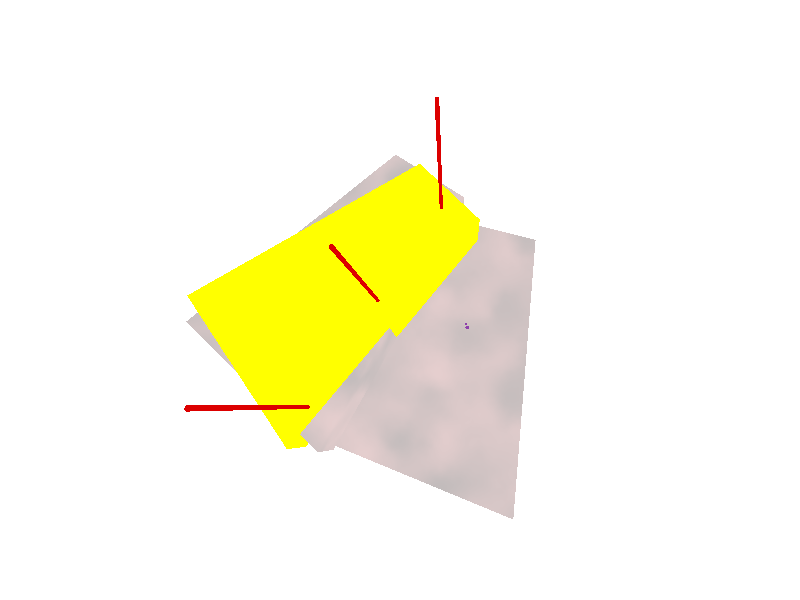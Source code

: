 #include "textures.inc"
#include "colors.inc"
#include "glass.inc"

background { color White }

cylinder {
   <0, 0.5, 0>, <0, -0.5, 0>, 0.0179
   scale <1, 3, 1>
   
   pigment {
      color rgb <0.8, 0, 0>
   }
   rotate x*85.7
   translate <-2.16912, -3.40275, -0.107511>
}

cylinder {
   <0, 0.5, 0>, <0, -0.5, 0>, 0.0179
   scale <1, 3, 1>
   
   pigment {
      color rgb <0.8, 0, 0>
   }
   rotate <87.2, 1.8, -0.4>
   translate <-2.86414, -4.47908, -0.269961>
}

cylinder {
   <0, 0.5, 0>, <0, -0.5, 0>, 0.0179
   scale <1, 3, 1>
   
   pigment {
      color rgb <0.8, 0, 0>
   }
   rotate <92.5, -1.3, 0>
   translate <-1.47731, -2.35702, 0.000789889>
}

union {
   prism {
      linear_spline
      linear_sweep
      0, 0.5,
      5,
      <1.05, 2>, <0.5, -1>, <-0.5, -1>, <-1.05, 2>, <1.05, 2>
      scale 1
      translate <0.775649, -0.0126883, 3.43404>
      rotate y*(-50.6)
   }
   rotate x*90
   
   pigment {
      color rgbf <1, 1, 0, 0.6>
   }
}

union {
   prism {
      linear_spline
      linear_sweep
      0, 0.5,
      5,
      <1.05, 2>, <0.5, -1>, <-0.5, -1>, <-1.05, 2>, <1.05, 2>
      scale 1
      translate z*3.5
      rotate y*320
   }
   
   prism {
      linear_spline
      linear_sweep
      0, 0.5,
      5,
      <1.05, 2>, <0.5, -1>, <-0.5, -1>, <-1.05, 2>, <1.05, 2>
      scale 1
      translate <0, 0.6, 3.5>
      rotate y*340
   }
   rotate x*90
   
   texture { PinkAlabaster }
}

global_settings {
   adc_bailout 0.00392157
   assumed_gamma 1.5
   noise_generator 2
}

light_source {
   <3.00106, -4.66563, -2.88461>, rgb <1, 1, 1> shadowless
}

camera {
   perspective
   location <-1.37618, -4.6508, -3.93354>
   sky <0, 1, 0>
   direction <0, 0, 1>
   right <1.3333, 0, 0>
   up <0, 1, 0>
   look_at <-1.99116, -3.27699, 0.367869>
   angle 90
}